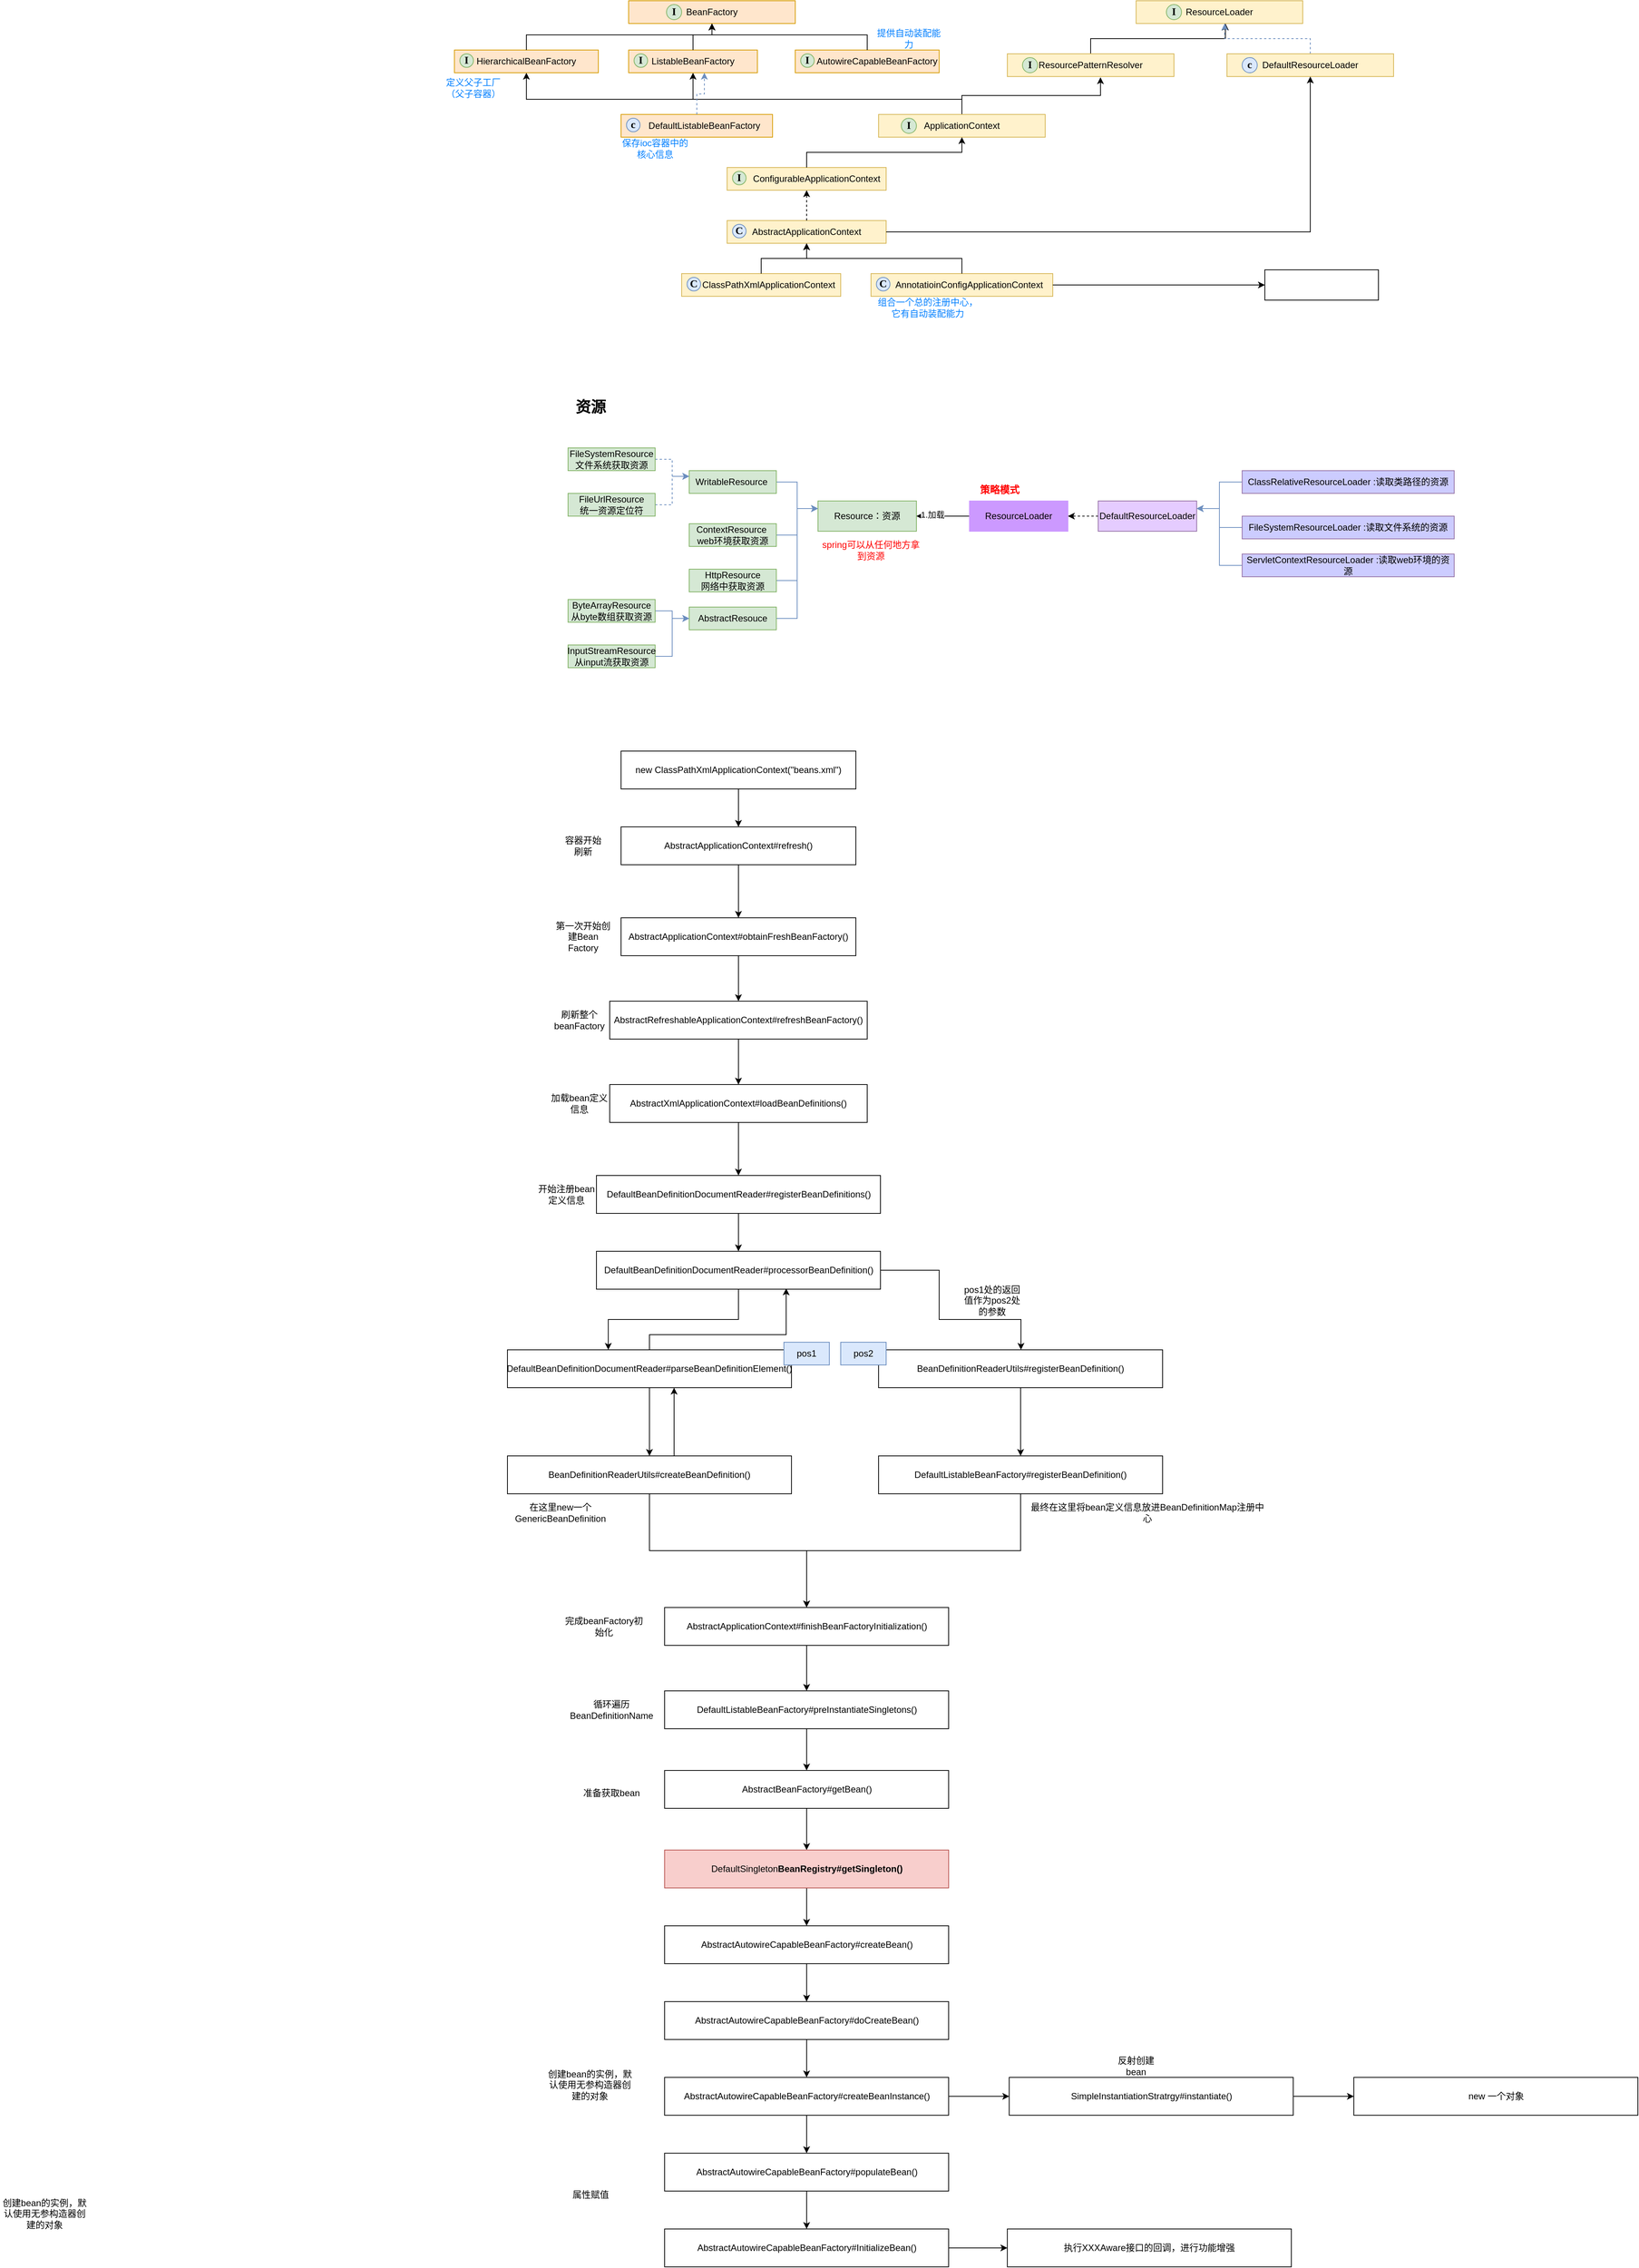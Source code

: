 <mxfile version="21.7.5" type="github">
  <diagram name="第 1 页" id="LORR4SFLs2q2GYRJ1Kx6">
    <mxGraphModel dx="3934" dy="764" grid="1" gridSize="10" guides="1" tooltips="1" connect="1" arrows="1" fold="1" page="1" pageScale="1" pageWidth="2500" pageHeight="1600" math="0" shadow="0">
      <root>
        <mxCell id="0" />
        <mxCell id="1" parent="0" />
        <mxCell id="G3PUZL_0uWG9P7JHEBMm-6" style="edgeStyle=orthogonalEdgeStyle;rounded=0;orthogonalLoop=1;jettySize=auto;html=1;entryX=0.559;entryY=1.033;entryDx=0;entryDy=0;entryPerimeter=0;" parent="1" source="G3PUZL_0uWG9P7JHEBMm-1" target="G3PUZL_0uWG9P7JHEBMm-2" edge="1">
          <mxGeometry relative="1" as="geometry" />
        </mxCell>
        <mxCell id="bIy-OTbyKHSaHCoWtooy-21" style="edgeStyle=orthogonalEdgeStyle;rounded=0;orthogonalLoop=1;jettySize=auto;html=1;entryX=0.5;entryY=1;entryDx=0;entryDy=0;" edge="1" parent="1" source="G3PUZL_0uWG9P7JHEBMm-1" target="bIy-OTbyKHSaHCoWtooy-7">
          <mxGeometry relative="1" as="geometry">
            <Array as="points">
              <mxPoint x="550" y="170" />
              <mxPoint x="-25" y="170" />
            </Array>
          </mxGeometry>
        </mxCell>
        <mxCell id="bIy-OTbyKHSaHCoWtooy-22" style="edgeStyle=orthogonalEdgeStyle;rounded=0;orthogonalLoop=1;jettySize=auto;html=1;" edge="1" parent="1" source="G3PUZL_0uWG9P7JHEBMm-1" target="bIy-OTbyKHSaHCoWtooy-14">
          <mxGeometry relative="1" as="geometry">
            <Array as="points">
              <mxPoint x="550" y="170" />
              <mxPoint x="195" y="170" />
            </Array>
          </mxGeometry>
        </mxCell>
        <mxCell id="G3PUZL_0uWG9P7JHEBMm-1" value="ApplicationContext" style="rounded=0;whiteSpace=wrap;html=1;fillColor=#fff2cc;strokeColor=#d6b656;" parent="1" vertex="1">
          <mxGeometry x="440" y="190" width="220" height="30" as="geometry" />
        </mxCell>
        <mxCell id="G3PUZL_0uWG9P7JHEBMm-7" style="edgeStyle=orthogonalEdgeStyle;rounded=0;orthogonalLoop=1;jettySize=auto;html=1;entryX=0.536;entryY=1;entryDx=0;entryDy=0;entryPerimeter=0;" parent="1" source="G3PUZL_0uWG9P7JHEBMm-2" target="G3PUZL_0uWG9P7JHEBMm-4" edge="1">
          <mxGeometry relative="1" as="geometry" />
        </mxCell>
        <mxCell id="G3PUZL_0uWG9P7JHEBMm-2" value="ResourcePatternResolver" style="rounded=0;whiteSpace=wrap;html=1;fillColor=#fff2cc;strokeColor=#d6b656;" parent="1" vertex="1">
          <mxGeometry x="610" y="110" width="220" height="30" as="geometry" />
        </mxCell>
        <mxCell id="G3PUZL_0uWG9P7JHEBMm-4" value="ResourceLoader" style="rounded=0;whiteSpace=wrap;html=1;fillColor=#fff2cc;strokeColor=#d6b656;" parent="1" vertex="1">
          <mxGeometry x="780" y="40" width="220" height="30" as="geometry" />
        </mxCell>
        <mxCell id="G3PUZL_0uWG9P7JHEBMm-12" style="edgeStyle=orthogonalEdgeStyle;rounded=0;orthogonalLoop=1;jettySize=auto;html=1;entryX=0.532;entryY=1;entryDx=0;entryDy=0;entryPerimeter=0;dashed=1;fillColor=#dae8fc;strokeColor=#6c8ebf;" parent="1" source="G3PUZL_0uWG9P7JHEBMm-5" target="G3PUZL_0uWG9P7JHEBMm-4" edge="1">
          <mxGeometry relative="1" as="geometry" />
        </mxCell>
        <mxCell id="G3PUZL_0uWG9P7JHEBMm-5" value="DefaultResourceLoader" style="rounded=0;whiteSpace=wrap;html=1;fillColor=#fff2cc;strokeColor=#d6b656;" parent="1" vertex="1">
          <mxGeometry x="900" y="110" width="220" height="30" as="geometry" />
        </mxCell>
        <mxCell id="G3PUZL_0uWG9P7JHEBMm-8" value="&lt;font style=&quot;font-size: 14px;&quot; face=&quot;Verdana&quot;&gt;&lt;b&gt;I&lt;/b&gt;&lt;/font&gt;" style="ellipse;whiteSpace=wrap;html=1;aspect=fixed;fillColor=#d5e8d4;strokeColor=#82b366;" parent="1" vertex="1">
          <mxGeometry x="820" y="45" width="20" height="20" as="geometry" />
        </mxCell>
        <mxCell id="G3PUZL_0uWG9P7JHEBMm-9" value="&lt;font style=&quot;font-size: 14px;&quot; face=&quot;Verdana&quot;&gt;&lt;b&gt;I&lt;/b&gt;&lt;/font&gt;" style="ellipse;whiteSpace=wrap;html=1;aspect=fixed;fillColor=#d5e8d4;strokeColor=#82b366;" parent="1" vertex="1">
          <mxGeometry x="630" y="115" width="20" height="20" as="geometry" />
        </mxCell>
        <mxCell id="G3PUZL_0uWG9P7JHEBMm-10" value="&lt;font style=&quot;font-size: 14px;&quot; face=&quot;Verdana&quot;&gt;&lt;b&gt;I&lt;/b&gt;&lt;/font&gt;" style="ellipse;whiteSpace=wrap;html=1;aspect=fixed;fillColor=#d5e8d4;strokeColor=#82b366;" parent="1" vertex="1">
          <mxGeometry x="470" y="195" width="20" height="20" as="geometry" />
        </mxCell>
        <mxCell id="G3PUZL_0uWG9P7JHEBMm-13" value="&lt;font style=&quot;font-size: 14px;&quot; face=&quot;Verdana&quot;&gt;&lt;b&gt;c&lt;/b&gt;&lt;/font&gt;" style="ellipse;whiteSpace=wrap;html=1;aspect=fixed;fillColor=#dae8fc;strokeColor=#6c8ebf;" parent="1" vertex="1">
          <mxGeometry x="920" y="115" width="20" height="20" as="geometry" />
        </mxCell>
        <mxCell id="G3PUZL_0uWG9P7JHEBMm-14" value="Resource：资源" style="rounded=0;whiteSpace=wrap;html=1;fillColor=#d5e8d4;strokeColor=#82b366;" parent="1" vertex="1">
          <mxGeometry x="360" y="700" width="130" height="40" as="geometry" />
        </mxCell>
        <mxCell id="G3PUZL_0uWG9P7JHEBMm-17" style="edgeStyle=orthogonalEdgeStyle;rounded=0;orthogonalLoop=1;jettySize=auto;html=1;" parent="1" source="G3PUZL_0uWG9P7JHEBMm-15" target="G3PUZL_0uWG9P7JHEBMm-14" edge="1">
          <mxGeometry relative="1" as="geometry" />
        </mxCell>
        <mxCell id="G3PUZL_0uWG9P7JHEBMm-18" value="1.加载" style="edgeLabel;html=1;align=center;verticalAlign=middle;resizable=0;points=[];" parent="G3PUZL_0uWG9P7JHEBMm-17" vertex="1" connectable="0">
          <mxGeometry x="0.4" y="-2" relative="1" as="geometry">
            <mxPoint as="offset" />
          </mxGeometry>
        </mxCell>
        <mxCell id="G3PUZL_0uWG9P7JHEBMm-15" value="ResourceLoader" style="rounded=0;whiteSpace=wrap;html=1;fillColor=#CC99FF;strokeColor=#CC99FF;" parent="1" vertex="1">
          <mxGeometry x="560" y="700" width="130" height="40" as="geometry" />
        </mxCell>
        <mxCell id="G3PUZL_0uWG9P7JHEBMm-39" style="edgeStyle=orthogonalEdgeStyle;rounded=0;orthogonalLoop=1;jettySize=auto;html=1;entryX=1;entryY=0.5;entryDx=0;entryDy=0;dashed=1;" parent="1" source="G3PUZL_0uWG9P7JHEBMm-19" target="G3PUZL_0uWG9P7JHEBMm-15" edge="1">
          <mxGeometry relative="1" as="geometry" />
        </mxCell>
        <mxCell id="G3PUZL_0uWG9P7JHEBMm-19" value="DefaultResourceLoader" style="rounded=0;whiteSpace=wrap;html=1;fillColor=#E5CCFF;strokeColor=#9673a6;" parent="1" vertex="1">
          <mxGeometry x="730" y="700" width="130" height="40" as="geometry" />
        </mxCell>
        <mxCell id="G3PUZL_0uWG9P7JHEBMm-26" style="edgeStyle=orthogonalEdgeStyle;rounded=0;orthogonalLoop=1;jettySize=auto;html=1;entryX=0;entryY=0.25;entryDx=0;entryDy=0;fillColor=#dae8fc;strokeColor=#6c8ebf;" parent="1" source="G3PUZL_0uWG9P7JHEBMm-21" target="G3PUZL_0uWG9P7JHEBMm-14" edge="1">
          <mxGeometry relative="1" as="geometry" />
        </mxCell>
        <mxCell id="G3PUZL_0uWG9P7JHEBMm-21" value="WritableResource&amp;nbsp;" style="rounded=0;whiteSpace=wrap;html=1;fillColor=#d5e8d4;strokeColor=#82b366;" parent="1" vertex="1">
          <mxGeometry x="190" y="660" width="115" height="30" as="geometry" />
        </mxCell>
        <mxCell id="G3PUZL_0uWG9P7JHEBMm-24" style="edgeStyle=orthogonalEdgeStyle;rounded=0;orthogonalLoop=1;jettySize=auto;html=1;entryX=0;entryY=0.25;entryDx=0;entryDy=0;fillColor=#dae8fc;strokeColor=#6c8ebf;dashed=1;" parent="1" source="G3PUZL_0uWG9P7JHEBMm-22" target="G3PUZL_0uWG9P7JHEBMm-21" edge="1">
          <mxGeometry relative="1" as="geometry" />
        </mxCell>
        <mxCell id="G3PUZL_0uWG9P7JHEBMm-22" value="FileSystemResource&lt;br&gt;文件系统获取资源" style="rounded=0;whiteSpace=wrap;html=1;fillColor=#d5e8d4;strokeColor=#82b366;" parent="1" vertex="1">
          <mxGeometry x="30" y="630" width="115" height="30" as="geometry" />
        </mxCell>
        <mxCell id="G3PUZL_0uWG9P7JHEBMm-25" style="edgeStyle=orthogonalEdgeStyle;rounded=0;orthogonalLoop=1;jettySize=auto;html=1;entryX=0;entryY=0.25;entryDx=0;entryDy=0;fillColor=#dae8fc;strokeColor=#6c8ebf;dashed=1;" parent="1" source="G3PUZL_0uWG9P7JHEBMm-23" target="G3PUZL_0uWG9P7JHEBMm-21" edge="1">
          <mxGeometry relative="1" as="geometry" />
        </mxCell>
        <mxCell id="G3PUZL_0uWG9P7JHEBMm-23" value="FileUrlResource&lt;br&gt;统一资源定位符" style="rounded=0;whiteSpace=wrap;html=1;fillColor=#d5e8d4;strokeColor=#82b366;" parent="1" vertex="1">
          <mxGeometry x="30" y="690" width="115" height="30" as="geometry" />
        </mxCell>
        <mxCell id="G3PUZL_0uWG9P7JHEBMm-28" style="edgeStyle=orthogonalEdgeStyle;rounded=0;orthogonalLoop=1;jettySize=auto;html=1;entryX=0;entryY=0.25;entryDx=0;entryDy=0;fillColor=#dae8fc;strokeColor=#6c8ebf;" parent="1" source="G3PUZL_0uWG9P7JHEBMm-27" target="G3PUZL_0uWG9P7JHEBMm-14" edge="1">
          <mxGeometry relative="1" as="geometry" />
        </mxCell>
        <mxCell id="G3PUZL_0uWG9P7JHEBMm-27" value="ContextResource&amp;nbsp;&lt;br&gt;web环境获取资源" style="rounded=0;whiteSpace=wrap;html=1;fillColor=#d5e8d4;strokeColor=#82b366;" parent="1" vertex="1">
          <mxGeometry x="190" y="730" width="115" height="30" as="geometry" />
        </mxCell>
        <mxCell id="G3PUZL_0uWG9P7JHEBMm-30" style="edgeStyle=orthogonalEdgeStyle;rounded=0;orthogonalLoop=1;jettySize=auto;html=1;entryX=0;entryY=0.25;entryDx=0;entryDy=0;fillColor=#dae8fc;strokeColor=#6c8ebf;" parent="1" source="G3PUZL_0uWG9P7JHEBMm-29" target="G3PUZL_0uWG9P7JHEBMm-14" edge="1">
          <mxGeometry relative="1" as="geometry" />
        </mxCell>
        <mxCell id="G3PUZL_0uWG9P7JHEBMm-29" value="HttpResource&lt;br&gt;网络中获取资源" style="rounded=0;whiteSpace=wrap;html=1;fillColor=#d5e8d4;strokeColor=#82b366;" parent="1" vertex="1">
          <mxGeometry x="190" y="790" width="115" height="30" as="geometry" />
        </mxCell>
        <mxCell id="G3PUZL_0uWG9P7JHEBMm-32" style="edgeStyle=orthogonalEdgeStyle;rounded=0;orthogonalLoop=1;jettySize=auto;html=1;entryX=0;entryY=0.25;entryDx=0;entryDy=0;fillColor=#dae8fc;strokeColor=#6c8ebf;" parent="1" source="G3PUZL_0uWG9P7JHEBMm-31" target="G3PUZL_0uWG9P7JHEBMm-14" edge="1">
          <mxGeometry relative="1" as="geometry" />
        </mxCell>
        <mxCell id="G3PUZL_0uWG9P7JHEBMm-31" value="AbstractResouce" style="rounded=0;whiteSpace=wrap;html=1;fillColor=#d5e8d4;strokeColor=#82b366;" parent="1" vertex="1">
          <mxGeometry x="190" y="840" width="115" height="30" as="geometry" />
        </mxCell>
        <mxCell id="G3PUZL_0uWG9P7JHEBMm-35" style="edgeStyle=orthogonalEdgeStyle;rounded=0;orthogonalLoop=1;jettySize=auto;html=1;entryX=0;entryY=0.5;entryDx=0;entryDy=0;fillColor=#dae8fc;strokeColor=#6c8ebf;" parent="1" source="G3PUZL_0uWG9P7JHEBMm-33" target="G3PUZL_0uWG9P7JHEBMm-31" edge="1">
          <mxGeometry relative="1" as="geometry" />
        </mxCell>
        <mxCell id="G3PUZL_0uWG9P7JHEBMm-33" value="ByteArrayResource&lt;br&gt;从byte数组获取资源" style="rounded=0;whiteSpace=wrap;html=1;fillColor=#d5e8d4;strokeColor=#82b366;" parent="1" vertex="1">
          <mxGeometry x="30" y="830" width="115" height="30" as="geometry" />
        </mxCell>
        <mxCell id="G3PUZL_0uWG9P7JHEBMm-36" style="edgeStyle=orthogonalEdgeStyle;rounded=0;orthogonalLoop=1;jettySize=auto;html=1;entryX=0;entryY=0.5;entryDx=0;entryDy=0;fillColor=#dae8fc;strokeColor=#6c8ebf;" parent="1" source="G3PUZL_0uWG9P7JHEBMm-34" target="G3PUZL_0uWG9P7JHEBMm-31" edge="1">
          <mxGeometry relative="1" as="geometry" />
        </mxCell>
        <mxCell id="G3PUZL_0uWG9P7JHEBMm-34" value="InputStreamResource&lt;br&gt;从input流获取资源&lt;br&gt;" style="rounded=0;whiteSpace=wrap;html=1;fillColor=#d5e8d4;strokeColor=#82b366;" parent="1" vertex="1">
          <mxGeometry x="30" y="890" width="115" height="30" as="geometry" />
        </mxCell>
        <mxCell id="G3PUZL_0uWG9P7JHEBMm-37" value="spring可以从任何地方拿到资源" style="text;html=1;strokeColor=none;fillColor=none;align=center;verticalAlign=middle;whiteSpace=wrap;rounded=0;fontColor=#FF0000;" parent="1" vertex="1">
          <mxGeometry x="360" y="750" width="140" height="30" as="geometry" />
        </mxCell>
        <mxCell id="G3PUZL_0uWG9P7JHEBMm-40" value="策略模式" style="text;html=1;strokeColor=none;fillColor=none;align=center;verticalAlign=middle;whiteSpace=wrap;rounded=0;labelBackgroundColor=default;fontColor=#FF0000;fontStyle=1;fontSize=13;" parent="1" vertex="1">
          <mxGeometry x="570" y="670" width="60" height="30" as="geometry" />
        </mxCell>
        <mxCell id="G3PUZL_0uWG9P7JHEBMm-42" style="edgeStyle=orthogonalEdgeStyle;rounded=0;orthogonalLoop=1;jettySize=auto;html=1;entryX=1;entryY=0.25;entryDx=0;entryDy=0;fillColor=#dae8fc;strokeColor=#6c8ebf;" parent="1" source="G3PUZL_0uWG9P7JHEBMm-41" target="G3PUZL_0uWG9P7JHEBMm-19" edge="1">
          <mxGeometry relative="1" as="geometry" />
        </mxCell>
        <mxCell id="G3PUZL_0uWG9P7JHEBMm-41" value="ClassRelativeResourceLoader :读取类路径的资源" style="rounded=0;whiteSpace=wrap;html=1;fillColor=#CCCCFF;strokeColor=#9673a6;" parent="1" vertex="1">
          <mxGeometry x="920" y="660" width="280" height="30" as="geometry" />
        </mxCell>
        <mxCell id="G3PUZL_0uWG9P7JHEBMm-45" style="edgeStyle=orthogonalEdgeStyle;rounded=0;orthogonalLoop=1;jettySize=auto;html=1;entryX=1;entryY=0.25;entryDx=0;entryDy=0;fillColor=#dae8fc;strokeColor=#6c8ebf;" parent="1" source="G3PUZL_0uWG9P7JHEBMm-43" target="G3PUZL_0uWG9P7JHEBMm-19" edge="1">
          <mxGeometry relative="1" as="geometry" />
        </mxCell>
        <mxCell id="G3PUZL_0uWG9P7JHEBMm-43" value="FileSystemResourceLoader :读取文件系统的资源" style="rounded=0;whiteSpace=wrap;html=1;fillColor=#CCCCFF;strokeColor=#9673a6;" parent="1" vertex="1">
          <mxGeometry x="920" y="720" width="280" height="30" as="geometry" />
        </mxCell>
        <mxCell id="G3PUZL_0uWG9P7JHEBMm-46" style="edgeStyle=orthogonalEdgeStyle;rounded=0;orthogonalLoop=1;jettySize=auto;html=1;entryX=1;entryY=0.25;entryDx=0;entryDy=0;fillColor=#dae8fc;strokeColor=#6c8ebf;" parent="1" source="G3PUZL_0uWG9P7JHEBMm-44" target="G3PUZL_0uWG9P7JHEBMm-19" edge="1">
          <mxGeometry relative="1" as="geometry" />
        </mxCell>
        <mxCell id="G3PUZL_0uWG9P7JHEBMm-44" value="ServletContextResourceLoader :读取web环境的资源" style="rounded=0;whiteSpace=wrap;html=1;fillColor=#CCCCFF;strokeColor=#9673a6;" parent="1" vertex="1">
          <mxGeometry x="920" y="770" width="280" height="30" as="geometry" />
        </mxCell>
        <mxCell id="bIy-OTbyKHSaHCoWtooy-3" value="资源" style="text;html=1;strokeColor=none;fillColor=none;align=center;verticalAlign=middle;whiteSpace=wrap;rounded=0;fontSize=20;fontStyle=1" vertex="1" parent="1">
          <mxGeometry x="30" y="560" width="60" height="30" as="geometry" />
        </mxCell>
        <mxCell id="bIy-OTbyKHSaHCoWtooy-5" value="BeanFactory" style="rounded=0;whiteSpace=wrap;html=1;fillColor=#ffe6cc;strokeColor=#d79b00;" vertex="1" parent="1">
          <mxGeometry x="110" y="40" width="220" height="30" as="geometry" />
        </mxCell>
        <mxCell id="bIy-OTbyKHSaHCoWtooy-6" value="&lt;font style=&quot;font-size: 14px;&quot; face=&quot;Verdana&quot;&gt;&lt;b&gt;I&lt;/b&gt;&lt;/font&gt;" style="ellipse;whiteSpace=wrap;html=1;aspect=fixed;fillColor=#d5e8d4;strokeColor=#82b366;" vertex="1" parent="1">
          <mxGeometry x="160" y="45" width="20" height="20" as="geometry" />
        </mxCell>
        <mxCell id="bIy-OTbyKHSaHCoWtooy-11" value="" style="group" vertex="1" connectable="0" parent="1">
          <mxGeometry x="-120" y="105" width="190" height="30" as="geometry" />
        </mxCell>
        <mxCell id="bIy-OTbyKHSaHCoWtooy-7" value="HierarchicalBeanFactory" style="rounded=0;whiteSpace=wrap;html=1;fillColor=#ffe6cc;strokeColor=#d79b00;" vertex="1" parent="bIy-OTbyKHSaHCoWtooy-11">
          <mxGeometry width="190" height="30" as="geometry" />
        </mxCell>
        <mxCell id="bIy-OTbyKHSaHCoWtooy-8" value="&lt;font style=&quot;font-size: 14px;&quot; face=&quot;Verdana&quot;&gt;&lt;b&gt;I&lt;/b&gt;&lt;/font&gt;" style="ellipse;whiteSpace=wrap;html=1;aspect=fixed;fillColor=#d5e8d4;strokeColor=#82b366;" vertex="1" parent="bIy-OTbyKHSaHCoWtooy-11">
          <mxGeometry x="7.158" y="5" width="17.895" height="17.895" as="geometry" />
        </mxCell>
        <mxCell id="bIy-OTbyKHSaHCoWtooy-12" style="edgeStyle=orthogonalEdgeStyle;rounded=0;orthogonalLoop=1;jettySize=auto;html=1;entryX=0.5;entryY=1;entryDx=0;entryDy=0;exitX=0.5;exitY=0;exitDx=0;exitDy=0;" edge="1" parent="1" source="bIy-OTbyKHSaHCoWtooy-7" target="bIy-OTbyKHSaHCoWtooy-5">
          <mxGeometry relative="1" as="geometry">
            <Array as="points">
              <mxPoint x="-25" y="85" />
              <mxPoint x="220" y="85" />
            </Array>
          </mxGeometry>
        </mxCell>
        <mxCell id="bIy-OTbyKHSaHCoWtooy-13" value="" style="group" vertex="1" connectable="0" parent="1">
          <mxGeometry x="110" y="105" width="190" height="30" as="geometry" />
        </mxCell>
        <mxCell id="bIy-OTbyKHSaHCoWtooy-14" value="ListableBeanFactory" style="rounded=0;whiteSpace=wrap;html=1;fillColor=#ffe6cc;strokeColor=#d79b00;" vertex="1" parent="bIy-OTbyKHSaHCoWtooy-13">
          <mxGeometry width="170" height="30" as="geometry" />
        </mxCell>
        <mxCell id="bIy-OTbyKHSaHCoWtooy-15" value="&lt;font style=&quot;font-size: 14px;&quot; face=&quot;Verdana&quot;&gt;&lt;b&gt;I&lt;/b&gt;&lt;/font&gt;" style="ellipse;whiteSpace=wrap;html=1;aspect=fixed;fillColor=#d5e8d4;strokeColor=#82b366;" vertex="1" parent="bIy-OTbyKHSaHCoWtooy-13">
          <mxGeometry x="7.158" y="5" width="17.895" height="17.895" as="geometry" />
        </mxCell>
        <mxCell id="bIy-OTbyKHSaHCoWtooy-16" style="edgeStyle=orthogonalEdgeStyle;rounded=0;orthogonalLoop=1;jettySize=auto;html=1;entryX=0.5;entryY=1;entryDx=0;entryDy=0;" edge="1" parent="1" source="bIy-OTbyKHSaHCoWtooy-14" target="bIy-OTbyKHSaHCoWtooy-5">
          <mxGeometry relative="1" as="geometry" />
        </mxCell>
        <mxCell id="bIy-OTbyKHSaHCoWtooy-17" value="" style="group" vertex="1" connectable="0" parent="1">
          <mxGeometry x="330" y="105" width="190" height="30" as="geometry" />
        </mxCell>
        <mxCell id="bIy-OTbyKHSaHCoWtooy-18" value="&amp;nbsp; &amp;nbsp; &amp;nbsp; &amp;nbsp; AutowireCapableBeanFactory" style="rounded=0;whiteSpace=wrap;html=1;fillColor=#ffe6cc;strokeColor=#d79b00;" vertex="1" parent="bIy-OTbyKHSaHCoWtooy-17">
          <mxGeometry width="190" height="30" as="geometry" />
        </mxCell>
        <mxCell id="bIy-OTbyKHSaHCoWtooy-19" value="&lt;font style=&quot;font-size: 14px;&quot; face=&quot;Verdana&quot;&gt;&lt;b&gt;I&lt;/b&gt;&lt;/font&gt;" style="ellipse;whiteSpace=wrap;html=1;aspect=fixed;fillColor=#d5e8d4;strokeColor=#82b366;" vertex="1" parent="bIy-OTbyKHSaHCoWtooy-17">
          <mxGeometry x="7.158" y="5" width="17.895" height="17.895" as="geometry" />
        </mxCell>
        <mxCell id="bIy-OTbyKHSaHCoWtooy-20" style="edgeStyle=orthogonalEdgeStyle;rounded=0;orthogonalLoop=1;jettySize=auto;html=1;entryX=0.5;entryY=1;entryDx=0;entryDy=0;" edge="1" parent="1" source="bIy-OTbyKHSaHCoWtooy-18" target="bIy-OTbyKHSaHCoWtooy-5">
          <mxGeometry relative="1" as="geometry">
            <Array as="points">
              <mxPoint x="425" y="85" />
              <mxPoint x="220" y="85" />
            </Array>
          </mxGeometry>
        </mxCell>
        <mxCell id="bIy-OTbyKHSaHCoWtooy-23" value="" style="group;fillColor=#fff2cc;strokeColor=#d6b656;" vertex="1" connectable="0" parent="1">
          <mxGeometry x="240" y="260" width="210" height="30" as="geometry" />
        </mxCell>
        <mxCell id="bIy-OTbyKHSaHCoWtooy-24" value="&amp;nbsp; &amp;nbsp; &amp;nbsp; &amp;nbsp; ConfigurableApplicationContext" style="rounded=0;whiteSpace=wrap;html=1;fillColor=#fff2cc;strokeColor=#d6b656;" vertex="1" parent="bIy-OTbyKHSaHCoWtooy-23">
          <mxGeometry width="210" height="30" as="geometry" />
        </mxCell>
        <mxCell id="bIy-OTbyKHSaHCoWtooy-25" value="&lt;font style=&quot;font-size: 14px;&quot; face=&quot;Verdana&quot;&gt;&lt;b&gt;I&lt;/b&gt;&lt;/font&gt;" style="ellipse;whiteSpace=wrap;html=1;aspect=fixed;fillColor=#d5e8d4;strokeColor=#82b366;" vertex="1" parent="bIy-OTbyKHSaHCoWtooy-23">
          <mxGeometry x="7.158" y="5" width="17.895" height="17.895" as="geometry" />
        </mxCell>
        <mxCell id="bIy-OTbyKHSaHCoWtooy-26" style="edgeStyle=orthogonalEdgeStyle;rounded=0;orthogonalLoop=1;jettySize=auto;html=1;entryX=0.5;entryY=1;entryDx=0;entryDy=0;" edge="1" parent="1" source="bIy-OTbyKHSaHCoWtooy-24" target="G3PUZL_0uWG9P7JHEBMm-1">
          <mxGeometry relative="1" as="geometry" />
        </mxCell>
        <mxCell id="bIy-OTbyKHSaHCoWtooy-27" value="" style="group;fillColor=#fff2cc;strokeColor=#d6b656;" vertex="1" connectable="0" parent="1">
          <mxGeometry x="180" y="400" width="210" height="30" as="geometry" />
        </mxCell>
        <mxCell id="bIy-OTbyKHSaHCoWtooy-28" value="&amp;nbsp; &amp;nbsp; &amp;nbsp; ClassPathXmlApplicationContext" style="rounded=0;whiteSpace=wrap;html=1;fillColor=#fff2cc;strokeColor=#d6b656;" vertex="1" parent="bIy-OTbyKHSaHCoWtooy-27">
          <mxGeometry width="210" height="30" as="geometry" />
        </mxCell>
        <mxCell id="bIy-OTbyKHSaHCoWtooy-29" value="&lt;font style=&quot;font-size: 14px;&quot; face=&quot;Verdana&quot;&gt;&lt;b&gt;C&lt;/b&gt;&lt;/font&gt;" style="ellipse;whiteSpace=wrap;html=1;aspect=fixed;fillColor=#dae8fc;strokeColor=#6c8ebf;" vertex="1" parent="bIy-OTbyKHSaHCoWtooy-27">
          <mxGeometry x="7.158" y="5" width="17.895" height="17.895" as="geometry" />
        </mxCell>
        <mxCell id="bIy-OTbyKHSaHCoWtooy-32" value="" style="group;fillColor=#fff2cc;strokeColor=#d6b656;" vertex="1" connectable="0" parent="1">
          <mxGeometry x="430" y="400" width="240" height="30" as="geometry" />
        </mxCell>
        <mxCell id="bIy-OTbyKHSaHCoWtooy-33" value="&amp;nbsp; &amp;nbsp; &amp;nbsp; AnnotatioinConfigApplicationContext" style="rounded=0;whiteSpace=wrap;html=1;fillColor=#fff2cc;strokeColor=#d6b656;" vertex="1" parent="bIy-OTbyKHSaHCoWtooy-32">
          <mxGeometry width="240" height="30" as="geometry" />
        </mxCell>
        <mxCell id="bIy-OTbyKHSaHCoWtooy-34" value="&lt;font style=&quot;font-size: 14px;&quot; face=&quot;Verdana&quot;&gt;&lt;b&gt;C&lt;/b&gt;&lt;/font&gt;" style="ellipse;whiteSpace=wrap;html=1;aspect=fixed;fillColor=#dae8fc;strokeColor=#6c8ebf;" vertex="1" parent="bIy-OTbyKHSaHCoWtooy-32">
          <mxGeometry x="7.158" y="5" width="17.895" height="17.895" as="geometry" />
        </mxCell>
        <mxCell id="bIy-OTbyKHSaHCoWtooy-37" value="" style="group;fillColor=#fff2cc;strokeColor=#d6b656;" vertex="1" connectable="0" parent="1">
          <mxGeometry x="240" y="330" width="210" height="30" as="geometry" />
        </mxCell>
        <mxCell id="bIy-OTbyKHSaHCoWtooy-38" value="AbstractApplicationContext" style="rounded=0;whiteSpace=wrap;html=1;fillColor=#fff2cc;strokeColor=#d6b656;" vertex="1" parent="bIy-OTbyKHSaHCoWtooy-37">
          <mxGeometry width="210" height="30" as="geometry" />
        </mxCell>
        <mxCell id="bIy-OTbyKHSaHCoWtooy-39" value="&lt;font style=&quot;font-size: 14px;&quot; face=&quot;Verdana&quot;&gt;&lt;b&gt;C&lt;/b&gt;&lt;/font&gt;" style="ellipse;whiteSpace=wrap;html=1;aspect=fixed;fillColor=#dae8fc;strokeColor=#6c8ebf;" vertex="1" parent="bIy-OTbyKHSaHCoWtooy-37">
          <mxGeometry x="7.158" y="5" width="17.895" height="17.895" as="geometry" />
        </mxCell>
        <mxCell id="bIy-OTbyKHSaHCoWtooy-40" style="edgeStyle=orthogonalEdgeStyle;rounded=0;orthogonalLoop=1;jettySize=auto;html=1;entryX=0.5;entryY=1;entryDx=0;entryDy=0;dashed=1;" edge="1" parent="1" source="bIy-OTbyKHSaHCoWtooy-38" target="bIy-OTbyKHSaHCoWtooy-24">
          <mxGeometry relative="1" as="geometry" />
        </mxCell>
        <mxCell id="bIy-OTbyKHSaHCoWtooy-42" style="edgeStyle=orthogonalEdgeStyle;rounded=0;orthogonalLoop=1;jettySize=auto;html=1;entryX=0.5;entryY=1;entryDx=0;entryDy=0;" edge="1" parent="1" source="bIy-OTbyKHSaHCoWtooy-28" target="bIy-OTbyKHSaHCoWtooy-38">
          <mxGeometry relative="1" as="geometry" />
        </mxCell>
        <mxCell id="bIy-OTbyKHSaHCoWtooy-43" style="edgeStyle=orthogonalEdgeStyle;rounded=0;orthogonalLoop=1;jettySize=auto;html=1;entryX=0.5;entryY=1;entryDx=0;entryDy=0;" edge="1" parent="1" source="bIy-OTbyKHSaHCoWtooy-33" target="bIy-OTbyKHSaHCoWtooy-38">
          <mxGeometry relative="1" as="geometry" />
        </mxCell>
        <mxCell id="bIy-OTbyKHSaHCoWtooy-44" style="edgeStyle=orthogonalEdgeStyle;rounded=0;orthogonalLoop=1;jettySize=auto;html=1;entryX=0.5;entryY=1;entryDx=0;entryDy=0;" edge="1" parent="1" source="bIy-OTbyKHSaHCoWtooy-38" target="G3PUZL_0uWG9P7JHEBMm-5">
          <mxGeometry relative="1" as="geometry" />
        </mxCell>
        <mxCell id="bIy-OTbyKHSaHCoWtooy-45" value="定义父子工厂（父子容器）" style="text;html=1;strokeColor=none;fillColor=none;align=center;verticalAlign=middle;whiteSpace=wrap;rounded=0;fontColor=#007FFF;" vertex="1" parent="1">
          <mxGeometry x="-140" y="140" width="90" height="30" as="geometry" />
        </mxCell>
        <mxCell id="bIy-OTbyKHSaHCoWtooy-46" value="" style="group" vertex="1" connectable="0" parent="1">
          <mxGeometry x="100" y="190" width="200" height="30" as="geometry" />
        </mxCell>
        <mxCell id="bIy-OTbyKHSaHCoWtooy-47" value="&amp;nbsp; &amp;nbsp; &amp;nbsp; DefaultListableBeanFactory" style="rounded=0;whiteSpace=wrap;html=1;fillColor=#ffe6cc;strokeColor=#d79b00;" vertex="1" parent="bIy-OTbyKHSaHCoWtooy-46">
          <mxGeometry width="200" height="30" as="geometry" />
        </mxCell>
        <mxCell id="bIy-OTbyKHSaHCoWtooy-48" value="&lt;font style=&quot;font-size: 14px;&quot; face=&quot;Verdana&quot;&gt;&lt;b&gt;c&lt;/b&gt;&lt;/font&gt;" style="ellipse;whiteSpace=wrap;html=1;aspect=fixed;fillColor=#dae8fc;strokeColor=#6c8ebf;" vertex="1" parent="bIy-OTbyKHSaHCoWtooy-46">
          <mxGeometry x="7.158" y="5" width="17.895" height="17.895" as="geometry" />
        </mxCell>
        <mxCell id="bIy-OTbyKHSaHCoWtooy-50" style="edgeStyle=orthogonalEdgeStyle;rounded=0;orthogonalLoop=1;jettySize=auto;html=1;dashed=1;fillColor=#dae8fc;strokeColor=#6c8ebf;" edge="1" parent="1" source="bIy-OTbyKHSaHCoWtooy-47" target="bIy-OTbyKHSaHCoWtooy-14">
          <mxGeometry relative="1" as="geometry">
            <mxPoint x="220" y="140" as="targetPoint" />
            <Array as="points">
              <mxPoint x="200" y="163" />
              <mxPoint x="210" y="163" />
            </Array>
          </mxGeometry>
        </mxCell>
        <mxCell id="bIy-OTbyKHSaHCoWtooy-51" value="保存ioc容器中的核心信息" style="text;html=1;strokeColor=none;fillColor=none;align=center;verticalAlign=middle;whiteSpace=wrap;rounded=0;fontColor=#007FFF;" vertex="1" parent="1">
          <mxGeometry x="100" y="220" width="90" height="30" as="geometry" />
        </mxCell>
        <mxCell id="bIy-OTbyKHSaHCoWtooy-53" value="提供自动装配能力" style="text;html=1;strokeColor=none;fillColor=none;align=center;verticalAlign=middle;whiteSpace=wrap;rounded=0;fontColor=#007FFF;" vertex="1" parent="1">
          <mxGeometry x="435" y="75" width="90" height="30" as="geometry" />
        </mxCell>
        <mxCell id="bIy-OTbyKHSaHCoWtooy-54" value="组合一个总的注册中心，它有自动装配能力" style="text;html=1;strokeColor=none;fillColor=none;align=center;verticalAlign=middle;whiteSpace=wrap;rounded=0;fontColor=#007FFF;" vertex="1" parent="1">
          <mxGeometry x="435" y="430" width="140" height="30" as="geometry" />
        </mxCell>
        <mxCell id="bIy-OTbyKHSaHCoWtooy-59" value="" style="rounded=0;whiteSpace=wrap;html=1;container=1;" vertex="1" collapsed="1" parent="1">
          <mxGeometry x="950" y="395" width="150" height="40" as="geometry">
            <mxRectangle x="1160" y="370" width="520" height="335" as="alternateBounds" />
          </mxGeometry>
        </mxCell>
        <mxCell id="bIy-OTbyKHSaHCoWtooy-68" value="&amp;nbsp; &amp;nbsp; &amp;nbsp;AbstractApplicationContext" style="rounded=0;whiteSpace=wrap;html=1;fillColor=#fff2cc;strokeColor=#d6b656;fontColor=#FF0000;" vertex="1" parent="bIy-OTbyKHSaHCoWtooy-59">
          <mxGeometry x="40.005" y="150" width="208.0" height="30" as="geometry" />
        </mxCell>
        <mxCell id="bIy-OTbyKHSaHCoWtooy-90" value="" style="group" vertex="1" connectable="0" parent="bIy-OTbyKHSaHCoWtooy-59">
          <mxGeometry x="31.385" y="25" width="485.333" height="280" as="geometry" />
        </mxCell>
        <mxCell id="bIy-OTbyKHSaHCoWtooy-61" value="&amp;nbsp; &amp;nbsp; &amp;nbsp; &amp;nbsp; &amp;nbsp; &amp;nbsp;BeanFactory" style="rounded=0;whiteSpace=wrap;html=1;fillColor=#ffe6cc;strokeColor=#d79b00;" vertex="1" parent="bIy-OTbyKHSaHCoWtooy-90">
          <mxGeometry x="46.222" width="358.222" height="30" as="geometry" />
        </mxCell>
        <mxCell id="bIy-OTbyKHSaHCoWtooy-62" value="&lt;font style=&quot;font-size: 14px;&quot; face=&quot;Verdana&quot;&gt;&lt;b&gt;I&lt;/b&gt;&lt;/font&gt;" style="ellipse;whiteSpace=wrap;html=1;aspect=fixed;fillColor=#d5e8d4;strokeColor=#82b366;" vertex="1" parent="bIy-OTbyKHSaHCoWtooy-90">
          <mxGeometry x="150.222" y="5" width="20" height="20" as="geometry" />
        </mxCell>
        <mxCell id="bIy-OTbyKHSaHCoWtooy-63" value="" style="group" vertex="1" connectable="0" parent="bIy-OTbyKHSaHCoWtooy-90">
          <mxGeometry x="104.0" y="60" width="219.556" height="30" as="geometry" />
        </mxCell>
        <mxCell id="bIy-OTbyKHSaHCoWtooy-64" value="ListableBeanFactory" style="rounded=0;whiteSpace=wrap;html=1;fillColor=#ffe6cc;strokeColor=#d79b00;" vertex="1" parent="bIy-OTbyKHSaHCoWtooy-63">
          <mxGeometry width="196.444" height="30" as="geometry" />
        </mxCell>
        <mxCell id="bIy-OTbyKHSaHCoWtooy-65" value="&lt;font style=&quot;font-size: 14px;&quot; face=&quot;Verdana&quot;&gt;&lt;b&gt;I&lt;/b&gt;&lt;/font&gt;" style="ellipse;whiteSpace=wrap;html=1;aspect=fixed;fillColor=#d5e8d4;strokeColor=#82b366;" vertex="1" parent="bIy-OTbyKHSaHCoWtooy-63">
          <mxGeometry x="8.271" y="5" width="17.895" height="17.895" as="geometry" />
        </mxCell>
        <mxCell id="bIy-OTbyKHSaHCoWtooy-66" style="edgeStyle=orthogonalEdgeStyle;rounded=0;orthogonalLoop=1;jettySize=auto;html=1;entryX=0.432;entryY=1;entryDx=0;entryDy=0;entryPerimeter=0;" edge="1" parent="bIy-OTbyKHSaHCoWtooy-90" source="bIy-OTbyKHSaHCoWtooy-64" target="bIy-OTbyKHSaHCoWtooy-61">
          <mxGeometry relative="1" as="geometry" />
        </mxCell>
        <mxCell id="bIy-OTbyKHSaHCoWtooy-70" value="" style="group;fillColor=#fff2cc;strokeColor=#d6b656;" vertex="1" connectable="0" parent="bIy-OTbyKHSaHCoWtooy-90">
          <mxGeometry x="254.222" y="130" width="231.111" height="30" as="geometry" />
        </mxCell>
        <mxCell id="bIy-OTbyKHSaHCoWtooy-71" value="&amp;nbsp; &amp;nbsp; &amp;nbsp; DefaultListableBeanFactory" style="rounded=0;whiteSpace=wrap;html=1;fillColor=#fff2cc;strokeColor=#d6b656;" vertex="1" parent="bIy-OTbyKHSaHCoWtooy-70">
          <mxGeometry width="231.111" height="30" as="geometry" />
        </mxCell>
        <mxCell id="bIy-OTbyKHSaHCoWtooy-72" value="&lt;font style=&quot;font-size: 14px;&quot; face=&quot;Verdana&quot;&gt;&lt;b&gt;c&lt;/b&gt;&lt;/font&gt;" style="ellipse;whiteSpace=wrap;html=1;aspect=fixed;fillColor=#dae8fc;strokeColor=#6c8ebf;" vertex="1" parent="bIy-OTbyKHSaHCoWtooy-70">
          <mxGeometry x="8.271" y="5" width="17.895" height="17.895" as="geometry" />
        </mxCell>
        <mxCell id="bIy-OTbyKHSaHCoWtooy-74" style="edgeStyle=orthogonalEdgeStyle;rounded=0;orthogonalLoop=1;jettySize=auto;html=1;dashed=1;fillColor=#dae8fc;strokeColor=#6c8ebf;" edge="1" parent="bIy-OTbyKHSaHCoWtooy-90" source="bIy-OTbyKHSaHCoWtooy-71" target="bIy-OTbyKHSaHCoWtooy-61">
          <mxGeometry relative="1" as="geometry">
            <Array as="points">
              <mxPoint x="369.778" y="50" />
              <mxPoint x="369.778" y="50" />
            </Array>
          </mxGeometry>
        </mxCell>
        <mxCell id="bIy-OTbyKHSaHCoWtooy-76" style="edgeStyle=orthogonalEdgeStyle;rounded=0;orthogonalLoop=1;jettySize=auto;html=1;dashed=1;fillColor=#dae8fc;strokeColor=#6c8ebf;" edge="1" parent="bIy-OTbyKHSaHCoWtooy-90" source="bIy-OTbyKHSaHCoWtooy-71" target="bIy-OTbyKHSaHCoWtooy-64">
          <mxGeometry relative="1" as="geometry" />
        </mxCell>
        <mxCell id="bIy-OTbyKHSaHCoWtooy-77" value="" style="group;fillColor=#fff2cc;strokeColor=#d6b656;" vertex="1" connectable="0" parent="bIy-OTbyKHSaHCoWtooy-90">
          <mxGeometry y="210" width="277.333" height="30" as="geometry" />
        </mxCell>
        <mxCell id="bIy-OTbyKHSaHCoWtooy-78" value="&amp;nbsp; &amp;nbsp; &amp;nbsp; AnnotatioinConfigApplicationContext" style="rounded=0;whiteSpace=wrap;html=1;fillColor=#fff2cc;strokeColor=#d6b656;" vertex="1" parent="bIy-OTbyKHSaHCoWtooy-77">
          <mxGeometry width="277.333" height="30" as="geometry" />
        </mxCell>
        <mxCell id="bIy-OTbyKHSaHCoWtooy-79" value="&lt;font style=&quot;font-size: 14px;&quot; face=&quot;Verdana&quot;&gt;&lt;b&gt;C&lt;/b&gt;&lt;/font&gt;" style="ellipse;whiteSpace=wrap;html=1;aspect=fixed;fillColor=#dae8fc;strokeColor=#6c8ebf;" vertex="1" parent="bIy-OTbyKHSaHCoWtooy-77">
          <mxGeometry x="8.271" y="5" width="17.895" height="17.895" as="geometry" />
        </mxCell>
        <mxCell id="bIy-OTbyKHSaHCoWtooy-83" value="" style="group;fillColor=#fff2cc;strokeColor=#d6b656;" vertex="1" connectable="0" parent="bIy-OTbyKHSaHCoWtooy-90">
          <mxGeometry x="231.111" y="250" width="242.667" height="30" as="geometry" />
        </mxCell>
        <mxCell id="bIy-OTbyKHSaHCoWtooy-84" value="&amp;nbsp; &amp;nbsp; &amp;nbsp; ClassPathXmlApplicationContext" style="rounded=0;whiteSpace=wrap;html=1;fillColor=#fff2cc;strokeColor=#d6b656;" vertex="1" parent="bIy-OTbyKHSaHCoWtooy-83">
          <mxGeometry width="242.667" height="30" as="geometry" />
        </mxCell>
        <mxCell id="bIy-OTbyKHSaHCoWtooy-85" value="&lt;font style=&quot;font-size: 14px;&quot; face=&quot;Verdana&quot;&gt;&lt;b&gt;C&lt;/b&gt;&lt;/font&gt;" style="ellipse;whiteSpace=wrap;html=1;aspect=fixed;fillColor=#dae8fc;strokeColor=#6c8ebf;" vertex="1" parent="bIy-OTbyKHSaHCoWtooy-83">
          <mxGeometry x="8.271" y="5" width="17.895" height="17.895" as="geometry" />
        </mxCell>
        <mxCell id="bIy-OTbyKHSaHCoWtooy-91" value="&lt;font style=&quot;font-size: 18px;&quot;&gt;&lt;b&gt;bean工厂&lt;/b&gt;&lt;/font&gt;" style="text;html=1;strokeColor=none;fillColor=none;align=center;verticalAlign=middle;whiteSpace=wrap;rounded=0;" vertex="1" parent="bIy-OTbyKHSaHCoWtooy-59">
          <mxGeometry x="24.93" width="90" height="30" as="geometry" />
        </mxCell>
        <mxCell id="bIy-OTbyKHSaHCoWtooy-73" style="edgeStyle=orthogonalEdgeStyle;rounded=0;orthogonalLoop=1;jettySize=auto;html=1;dashed=1;fillColor=#dae8fc;strokeColor=#6c8ebf;" edge="1" parent="bIy-OTbyKHSaHCoWtooy-59" source="bIy-OTbyKHSaHCoWtooy-68" target="bIy-OTbyKHSaHCoWtooy-61">
          <mxGeometry relative="1" as="geometry">
            <Array as="points">
              <mxPoint x="112.274" y="125" />
              <mxPoint x="112.274" y="125" />
            </Array>
          </mxGeometry>
        </mxCell>
        <mxCell id="bIy-OTbyKHSaHCoWtooy-75" style="edgeStyle=orthogonalEdgeStyle;rounded=0;orthogonalLoop=1;jettySize=auto;html=1;entryX=0.424;entryY=0.933;entryDx=0;entryDy=0;entryPerimeter=0;dashed=1;fillColor=#dae8fc;strokeColor=#6c8ebf;" edge="1" parent="bIy-OTbyKHSaHCoWtooy-59" source="bIy-OTbyKHSaHCoWtooy-68" target="bIy-OTbyKHSaHCoWtooy-64">
          <mxGeometry relative="1" as="geometry" />
        </mxCell>
        <mxCell id="bIy-OTbyKHSaHCoWtooy-86" style="edgeStyle=orthogonalEdgeStyle;rounded=0;orthogonalLoop=1;jettySize=auto;html=1;" edge="1" parent="bIy-OTbyKHSaHCoWtooy-59" source="bIy-OTbyKHSaHCoWtooy-78" target="bIy-OTbyKHSaHCoWtooy-68">
          <mxGeometry relative="1" as="geometry" />
        </mxCell>
        <mxCell id="bIy-OTbyKHSaHCoWtooy-87" style="edgeStyle=orthogonalEdgeStyle;rounded=0;orthogonalLoop=1;jettySize=auto;html=1;entryX=0.75;entryY=1;entryDx=0;entryDy=0;" edge="1" parent="bIy-OTbyKHSaHCoWtooy-59" source="bIy-OTbyKHSaHCoWtooy-84" target="bIy-OTbyKHSaHCoWtooy-68">
          <mxGeometry relative="1" as="geometry">
            <Array as="points">
              <mxPoint x="384.385" y="225" />
              <mxPoint x="196.385" y="225" />
            </Array>
          </mxGeometry>
        </mxCell>
        <mxCell id="bIy-OTbyKHSaHCoWtooy-69" value="&lt;font style=&quot;font-size: 14px;&quot; face=&quot;Verdana&quot;&gt;&lt;b&gt;C&lt;/b&gt;&lt;/font&gt;" style="ellipse;whiteSpace=wrap;html=1;aspect=fixed;fillColor=#dae8fc;strokeColor=#6c8ebf;" vertex="1" parent="bIy-OTbyKHSaHCoWtooy-59">
          <mxGeometry x="62.265" y="157.33" width="15.338" height="15.338" as="geometry" />
        </mxCell>
        <mxCell id="bIy-OTbyKHSaHCoWtooy-60" style="edgeStyle=orthogonalEdgeStyle;rounded=0;orthogonalLoop=1;jettySize=auto;html=1;" edge="1" parent="1" source="bIy-OTbyKHSaHCoWtooy-33" target="bIy-OTbyKHSaHCoWtooy-59">
          <mxGeometry relative="1" as="geometry" />
        </mxCell>
        <mxCell id="bIy-OTbyKHSaHCoWtooy-95" value="" style="edgeStyle=orthogonalEdgeStyle;rounded=0;orthogonalLoop=1;jettySize=auto;html=1;" edge="1" parent="1" source="bIy-OTbyKHSaHCoWtooy-93" target="bIy-OTbyKHSaHCoWtooy-94">
          <mxGeometry relative="1" as="geometry" />
        </mxCell>
        <mxCell id="bIy-OTbyKHSaHCoWtooy-93" value="new ClassPathXmlApplicationContext(&quot;beans.xml&quot;)" style="rounded=0;whiteSpace=wrap;html=1;" vertex="1" parent="1">
          <mxGeometry x="100" y="1030" width="310" height="50" as="geometry" />
        </mxCell>
        <mxCell id="bIy-OTbyKHSaHCoWtooy-101" value="" style="edgeStyle=orthogonalEdgeStyle;rounded=0;orthogonalLoop=1;jettySize=auto;html=1;" edge="1" parent="1" source="bIy-OTbyKHSaHCoWtooy-94" target="bIy-OTbyKHSaHCoWtooy-100">
          <mxGeometry relative="1" as="geometry" />
        </mxCell>
        <mxCell id="bIy-OTbyKHSaHCoWtooy-94" value="AbstractApplicationContext#refresh()" style="rounded=0;whiteSpace=wrap;html=1;" vertex="1" parent="1">
          <mxGeometry x="100" y="1130" width="310" height="50" as="geometry" />
        </mxCell>
        <mxCell id="bIy-OTbyKHSaHCoWtooy-96" value="容器开始刷新" style="text;html=1;strokeColor=none;fillColor=none;align=center;verticalAlign=middle;whiteSpace=wrap;rounded=0;" vertex="1" parent="1">
          <mxGeometry x="20" y="1140" width="60" height="30" as="geometry" />
        </mxCell>
        <mxCell id="bIy-OTbyKHSaHCoWtooy-105" value="" style="edgeStyle=orthogonalEdgeStyle;rounded=0;orthogonalLoop=1;jettySize=auto;html=1;" edge="1" parent="1" source="bIy-OTbyKHSaHCoWtooy-100" target="bIy-OTbyKHSaHCoWtooy-104">
          <mxGeometry relative="1" as="geometry" />
        </mxCell>
        <mxCell id="bIy-OTbyKHSaHCoWtooy-100" value="AbstractApplicationContext#obtainFreshBeanFactory()" style="rounded=0;whiteSpace=wrap;html=1;" vertex="1" parent="1">
          <mxGeometry x="100" y="1250" width="310" height="50" as="geometry" />
        </mxCell>
        <mxCell id="bIy-OTbyKHSaHCoWtooy-102" value="第一次开始创建Bean Factory" style="text;html=1;strokeColor=none;fillColor=none;align=center;verticalAlign=middle;whiteSpace=wrap;rounded=0;" vertex="1" parent="1">
          <mxGeometry x="10" y="1260" width="80" height="30" as="geometry" />
        </mxCell>
        <mxCell id="bIy-OTbyKHSaHCoWtooy-108" value="" style="edgeStyle=orthogonalEdgeStyle;rounded=0;orthogonalLoop=1;jettySize=auto;html=1;" edge="1" parent="1" source="bIy-OTbyKHSaHCoWtooy-104" target="bIy-OTbyKHSaHCoWtooy-107">
          <mxGeometry relative="1" as="geometry" />
        </mxCell>
        <mxCell id="bIy-OTbyKHSaHCoWtooy-104" value="AbstractRefreshableApplicationContext#refreshBeanFactory()" style="rounded=0;whiteSpace=wrap;html=1;" vertex="1" parent="1">
          <mxGeometry x="85" y="1360" width="340" height="50" as="geometry" />
        </mxCell>
        <mxCell id="bIy-OTbyKHSaHCoWtooy-106" value="刷新整个beanFactory" style="text;html=1;strokeColor=none;fillColor=none;align=center;verticalAlign=middle;whiteSpace=wrap;rounded=0;" vertex="1" parent="1">
          <mxGeometry x="5" y="1370" width="80" height="30" as="geometry" />
        </mxCell>
        <mxCell id="bIy-OTbyKHSaHCoWtooy-113" value="" style="edgeStyle=orthogonalEdgeStyle;rounded=0;orthogonalLoop=1;jettySize=auto;html=1;" edge="1" parent="1" source="bIy-OTbyKHSaHCoWtooy-107" target="bIy-OTbyKHSaHCoWtooy-112">
          <mxGeometry relative="1" as="geometry" />
        </mxCell>
        <mxCell id="bIy-OTbyKHSaHCoWtooy-107" value="AbstractXmlApplicationContext#loadBeanDefinitions()" style="rounded=0;whiteSpace=wrap;html=1;" vertex="1" parent="1">
          <mxGeometry x="85" y="1470" width="340" height="50" as="geometry" />
        </mxCell>
        <mxCell id="bIy-OTbyKHSaHCoWtooy-111" value="加载bean定义信息" style="text;html=1;strokeColor=none;fillColor=none;align=center;verticalAlign=middle;whiteSpace=wrap;rounded=0;" vertex="1" parent="1">
          <mxGeometry x="5" y="1480" width="80" height="30" as="geometry" />
        </mxCell>
        <mxCell id="bIy-OTbyKHSaHCoWtooy-116" value="" style="edgeStyle=orthogonalEdgeStyle;rounded=0;orthogonalLoop=1;jettySize=auto;html=1;" edge="1" parent="1" source="bIy-OTbyKHSaHCoWtooy-112" target="bIy-OTbyKHSaHCoWtooy-115">
          <mxGeometry relative="1" as="geometry" />
        </mxCell>
        <mxCell id="bIy-OTbyKHSaHCoWtooy-112" value="DefaultBeanDefinitionDocumentReader#registerBeanDefinitions()" style="rounded=0;whiteSpace=wrap;html=1;" vertex="1" parent="1">
          <mxGeometry x="67.5" y="1590" width="375" height="50" as="geometry" />
        </mxCell>
        <mxCell id="bIy-OTbyKHSaHCoWtooy-114" value="开始注册bean定义信息" style="text;html=1;strokeColor=none;fillColor=none;align=center;verticalAlign=middle;whiteSpace=wrap;rounded=0;" vertex="1" parent="1">
          <mxGeometry x="-12.5" y="1600" width="80" height="30" as="geometry" />
        </mxCell>
        <mxCell id="bIy-OTbyKHSaHCoWtooy-119" style="edgeStyle=orthogonalEdgeStyle;rounded=0;orthogonalLoop=1;jettySize=auto;html=1;entryX=0.355;entryY=0;entryDx=0;entryDy=0;entryPerimeter=0;" edge="1" parent="1" source="bIy-OTbyKHSaHCoWtooy-115" target="bIy-OTbyKHSaHCoWtooy-117">
          <mxGeometry relative="1" as="geometry" />
        </mxCell>
        <mxCell id="bIy-OTbyKHSaHCoWtooy-121" style="edgeStyle=orthogonalEdgeStyle;rounded=0;orthogonalLoop=1;jettySize=auto;html=1;" edge="1" parent="1" source="bIy-OTbyKHSaHCoWtooy-115" target="bIy-OTbyKHSaHCoWtooy-118">
          <mxGeometry relative="1" as="geometry">
            <Array as="points">
              <mxPoint x="520" y="1715" />
              <mxPoint x="520" y="1780" />
              <mxPoint x="628" y="1780" />
            </Array>
          </mxGeometry>
        </mxCell>
        <mxCell id="bIy-OTbyKHSaHCoWtooy-115" value="DefaultBeanDefinitionDocumentReader#processorBeanDefinition()" style="rounded=0;whiteSpace=wrap;html=1;" vertex="1" parent="1">
          <mxGeometry x="67.5" y="1690" width="375" height="50" as="geometry" />
        </mxCell>
        <mxCell id="bIy-OTbyKHSaHCoWtooy-120" style="edgeStyle=orthogonalEdgeStyle;rounded=0;orthogonalLoop=1;jettySize=auto;html=1;entryX=0.668;entryY=0.98;entryDx=0;entryDy=0;entryPerimeter=0;" edge="1" parent="1" source="bIy-OTbyKHSaHCoWtooy-117" target="bIy-OTbyKHSaHCoWtooy-115">
          <mxGeometry relative="1" as="geometry">
            <Array as="points">
              <mxPoint x="138" y="1800" />
              <mxPoint x="318" y="1800" />
            </Array>
          </mxGeometry>
        </mxCell>
        <mxCell id="bIy-OTbyKHSaHCoWtooy-128" style="edgeStyle=orthogonalEdgeStyle;rounded=0;orthogonalLoop=1;jettySize=auto;html=1;" edge="1" parent="1" source="bIy-OTbyKHSaHCoWtooy-117" target="bIy-OTbyKHSaHCoWtooy-127">
          <mxGeometry relative="1" as="geometry" />
        </mxCell>
        <mxCell id="bIy-OTbyKHSaHCoWtooy-117" value="DefaultBeanDefinitionDocumentReader#parseBeanDefinitionElement()" style="rounded=0;whiteSpace=wrap;html=1;" vertex="1" parent="1">
          <mxGeometry x="-50" y="1820" width="375" height="50" as="geometry" />
        </mxCell>
        <mxCell id="bIy-OTbyKHSaHCoWtooy-131" style="edgeStyle=orthogonalEdgeStyle;rounded=0;orthogonalLoop=1;jettySize=auto;html=1;" edge="1" parent="1" source="bIy-OTbyKHSaHCoWtooy-118" target="bIy-OTbyKHSaHCoWtooy-130">
          <mxGeometry relative="1" as="geometry" />
        </mxCell>
        <mxCell id="bIy-OTbyKHSaHCoWtooy-118" value="BeanDefinitionReaderUtils#registerBeanDefinition()" style="rounded=0;whiteSpace=wrap;html=1;" vertex="1" parent="1">
          <mxGeometry x="440" y="1820" width="375" height="50" as="geometry" />
        </mxCell>
        <mxCell id="bIy-OTbyKHSaHCoWtooy-123" value="pos1" style="text;html=1;strokeColor=#6c8ebf;fillColor=#dae8fc;align=center;verticalAlign=middle;whiteSpace=wrap;rounded=0;" vertex="1" parent="1">
          <mxGeometry x="315" y="1810" width="60" height="30" as="geometry" />
        </mxCell>
        <mxCell id="bIy-OTbyKHSaHCoWtooy-125" value="pos2" style="text;html=1;strokeColor=#6c8ebf;fillColor=#dae8fc;align=center;verticalAlign=middle;whiteSpace=wrap;rounded=0;" vertex="1" parent="1">
          <mxGeometry x="390" y="1810" width="60" height="30" as="geometry" />
        </mxCell>
        <mxCell id="bIy-OTbyKHSaHCoWtooy-126" value="pos1处的返回值作为pos2处的参数" style="text;html=1;strokeColor=none;fillColor=none;align=center;verticalAlign=middle;whiteSpace=wrap;rounded=0;" vertex="1" parent="1">
          <mxGeometry x="550" y="1740" width="80" height="30" as="geometry" />
        </mxCell>
        <mxCell id="bIy-OTbyKHSaHCoWtooy-129" style="edgeStyle=orthogonalEdgeStyle;rounded=0;orthogonalLoop=1;jettySize=auto;html=1;" edge="1" parent="1" source="bIy-OTbyKHSaHCoWtooy-127" target="bIy-OTbyKHSaHCoWtooy-117">
          <mxGeometry relative="1" as="geometry">
            <Array as="points">
              <mxPoint x="170" y="1940" />
              <mxPoint x="170" y="1940" />
            </Array>
          </mxGeometry>
        </mxCell>
        <mxCell id="bIy-OTbyKHSaHCoWtooy-136" style="edgeStyle=orthogonalEdgeStyle;rounded=0;orthogonalLoop=1;jettySize=auto;html=1;" edge="1" parent="1" source="bIy-OTbyKHSaHCoWtooy-127" target="bIy-OTbyKHSaHCoWtooy-134">
          <mxGeometry relative="1" as="geometry" />
        </mxCell>
        <mxCell id="bIy-OTbyKHSaHCoWtooy-127" value="BeanDefinitionReaderUtils#createBeanDefinition()" style="rounded=0;whiteSpace=wrap;html=1;" vertex="1" parent="1">
          <mxGeometry x="-50" y="1960" width="375" height="50" as="geometry" />
        </mxCell>
        <mxCell id="bIy-OTbyKHSaHCoWtooy-138" style="edgeStyle=orthogonalEdgeStyle;rounded=0;orthogonalLoop=1;jettySize=auto;html=1;entryX=0.5;entryY=0;entryDx=0;entryDy=0;" edge="1" parent="1" source="bIy-OTbyKHSaHCoWtooy-130" target="bIy-OTbyKHSaHCoWtooy-134">
          <mxGeometry relative="1" as="geometry" />
        </mxCell>
        <mxCell id="bIy-OTbyKHSaHCoWtooy-130" value="DefaultListableBeanFactory#registerBeanDefinition()" style="rounded=0;whiteSpace=wrap;html=1;" vertex="1" parent="1">
          <mxGeometry x="440" y="1960" width="375" height="50" as="geometry" />
        </mxCell>
        <mxCell id="bIy-OTbyKHSaHCoWtooy-132" value="在这里new一个GenericBeanDefinition" style="text;html=1;strokeColor=none;fillColor=none;align=center;verticalAlign=middle;whiteSpace=wrap;rounded=0;" vertex="1" parent="1">
          <mxGeometry x="-70" y="2020" width="180" height="30" as="geometry" />
        </mxCell>
        <mxCell id="bIy-OTbyKHSaHCoWtooy-133" value="最终在这里将bean定义信息放进BeanDefinitionMap注册中心" style="text;html=1;strokeColor=none;fillColor=none;align=center;verticalAlign=middle;whiteSpace=wrap;rounded=0;" vertex="1" parent="1">
          <mxGeometry x="635" y="2020" width="320" height="30" as="geometry" />
        </mxCell>
        <mxCell id="bIy-OTbyKHSaHCoWtooy-141" style="edgeStyle=orthogonalEdgeStyle;rounded=0;orthogonalLoop=1;jettySize=auto;html=1;" edge="1" parent="1" source="bIy-OTbyKHSaHCoWtooy-134" target="bIy-OTbyKHSaHCoWtooy-139">
          <mxGeometry relative="1" as="geometry" />
        </mxCell>
        <mxCell id="bIy-OTbyKHSaHCoWtooy-134" value="AbstractApplicationContext#finishBeanFactoryInitialization()" style="rounded=0;whiteSpace=wrap;html=1;" vertex="1" parent="1">
          <mxGeometry x="157.5" y="2160" width="375" height="50" as="geometry" />
        </mxCell>
        <mxCell id="bIy-OTbyKHSaHCoWtooy-135" value="完成beanFactory初始化" style="text;html=1;strokeColor=none;fillColor=none;align=center;verticalAlign=middle;whiteSpace=wrap;rounded=0;" vertex="1" parent="1">
          <mxGeometry x="20" y="2170" width="115" height="30" as="geometry" />
        </mxCell>
        <mxCell id="bIy-OTbyKHSaHCoWtooy-137" style="edgeStyle=orthogonalEdgeStyle;rounded=0;orthogonalLoop=1;jettySize=auto;html=1;exitX=0.5;exitY=1;exitDx=0;exitDy=0;" edge="1" parent="1" source="bIy-OTbyKHSaHCoWtooy-133" target="bIy-OTbyKHSaHCoWtooy-133">
          <mxGeometry relative="1" as="geometry" />
        </mxCell>
        <mxCell id="bIy-OTbyKHSaHCoWtooy-143" style="edgeStyle=orthogonalEdgeStyle;rounded=0;orthogonalLoop=1;jettySize=auto;html=1;entryX=0.5;entryY=0;entryDx=0;entryDy=0;" edge="1" parent="1" source="bIy-OTbyKHSaHCoWtooy-139" target="bIy-OTbyKHSaHCoWtooy-142">
          <mxGeometry relative="1" as="geometry" />
        </mxCell>
        <mxCell id="bIy-OTbyKHSaHCoWtooy-139" value="DefaultListableBeanFactory#preInstantiateSingletons()" style="rounded=0;whiteSpace=wrap;html=1;" vertex="1" parent="1">
          <mxGeometry x="157.5" y="2270" width="375" height="50" as="geometry" />
        </mxCell>
        <mxCell id="bIy-OTbyKHSaHCoWtooy-140" value="循环遍历BeanDefinitionName" style="text;html=1;strokeColor=none;fillColor=none;align=center;verticalAlign=middle;whiteSpace=wrap;rounded=0;" vertex="1" parent="1">
          <mxGeometry x="30" y="2280" width="115" height="30" as="geometry" />
        </mxCell>
        <mxCell id="bIy-OTbyKHSaHCoWtooy-146" value="" style="edgeStyle=orthogonalEdgeStyle;rounded=0;orthogonalLoop=1;jettySize=auto;html=1;" edge="1" parent="1" source="bIy-OTbyKHSaHCoWtooy-142" target="bIy-OTbyKHSaHCoWtooy-145">
          <mxGeometry relative="1" as="geometry" />
        </mxCell>
        <mxCell id="bIy-OTbyKHSaHCoWtooy-142" value="AbstractBeanFactory#getBean()" style="rounded=0;whiteSpace=wrap;html=1;" vertex="1" parent="1">
          <mxGeometry x="157.5" y="2375" width="375" height="50" as="geometry" />
        </mxCell>
        <mxCell id="bIy-OTbyKHSaHCoWtooy-144" value="准备获取bean" style="text;html=1;strokeColor=none;fillColor=none;align=center;verticalAlign=middle;whiteSpace=wrap;rounded=0;" vertex="1" parent="1">
          <mxGeometry x="30" y="2390" width="115" height="30" as="geometry" />
        </mxCell>
        <mxCell id="bIy-OTbyKHSaHCoWtooy-148" value="" style="edgeStyle=orthogonalEdgeStyle;rounded=0;orthogonalLoop=1;jettySize=auto;html=1;" edge="1" parent="1" source="bIy-OTbyKHSaHCoWtooy-145" target="bIy-OTbyKHSaHCoWtooy-147">
          <mxGeometry relative="1" as="geometry" />
        </mxCell>
        <mxCell id="bIy-OTbyKHSaHCoWtooy-145" value="DefaultSingleton&lt;b&gt;BeanRegistry#getSingleton()&lt;/b&gt;" style="rounded=0;whiteSpace=wrap;html=1;fillColor=#f8cecc;strokeColor=#b85450;" vertex="1" parent="1">
          <mxGeometry x="157.5" y="2480" width="375" height="50" as="geometry" />
        </mxCell>
        <mxCell id="bIy-OTbyKHSaHCoWtooy-150" value="" style="edgeStyle=orthogonalEdgeStyle;rounded=0;orthogonalLoop=1;jettySize=auto;html=1;" edge="1" parent="1" source="bIy-OTbyKHSaHCoWtooy-147" target="bIy-OTbyKHSaHCoWtooy-149">
          <mxGeometry relative="1" as="geometry" />
        </mxCell>
        <mxCell id="bIy-OTbyKHSaHCoWtooy-147" value="AbstractAutowireCapableBeanFactory#createBean()" style="rounded=0;whiteSpace=wrap;html=1;" vertex="1" parent="1">
          <mxGeometry x="157.5" y="2580" width="375" height="50" as="geometry" />
        </mxCell>
        <mxCell id="bIy-OTbyKHSaHCoWtooy-152" value="" style="edgeStyle=orthogonalEdgeStyle;rounded=0;orthogonalLoop=1;jettySize=auto;html=1;" edge="1" parent="1" source="bIy-OTbyKHSaHCoWtooy-149" target="bIy-OTbyKHSaHCoWtooy-151">
          <mxGeometry relative="1" as="geometry" />
        </mxCell>
        <mxCell id="bIy-OTbyKHSaHCoWtooy-149" value="AbstractAutowireCapableBeanFactory#doCreateBean()" style="rounded=0;whiteSpace=wrap;html=1;" vertex="1" parent="1">
          <mxGeometry x="157.5" y="2680" width="375" height="50" as="geometry" />
        </mxCell>
        <mxCell id="bIy-OTbyKHSaHCoWtooy-155" value="" style="edgeStyle=orthogonalEdgeStyle;rounded=0;orthogonalLoop=1;jettySize=auto;html=1;" edge="1" parent="1" source="bIy-OTbyKHSaHCoWtooy-151" target="bIy-OTbyKHSaHCoWtooy-154">
          <mxGeometry relative="1" as="geometry" />
        </mxCell>
        <mxCell id="bIy-OTbyKHSaHCoWtooy-160" value="" style="edgeStyle=orthogonalEdgeStyle;rounded=0;orthogonalLoop=1;jettySize=auto;html=1;" edge="1" parent="1" source="bIy-OTbyKHSaHCoWtooy-151" target="bIy-OTbyKHSaHCoWtooy-159">
          <mxGeometry relative="1" as="geometry" />
        </mxCell>
        <mxCell id="bIy-OTbyKHSaHCoWtooy-151" value="AbstractAutowireCapableBeanFactory#createBeanInstance()" style="rounded=0;whiteSpace=wrap;html=1;" vertex="1" parent="1">
          <mxGeometry x="157.5" y="2780" width="375" height="50" as="geometry" />
        </mxCell>
        <mxCell id="bIy-OTbyKHSaHCoWtooy-153" value="创建bean的实例，默认使用无参构造器创建的对象" style="text;html=1;strokeColor=none;fillColor=none;align=center;verticalAlign=middle;whiteSpace=wrap;rounded=0;" vertex="1" parent="1">
          <mxGeometry y="2770" width="118" height="40" as="geometry" />
        </mxCell>
        <mxCell id="bIy-OTbyKHSaHCoWtooy-157" value="" style="edgeStyle=orthogonalEdgeStyle;rounded=0;orthogonalLoop=1;jettySize=auto;html=1;" edge="1" parent="1" source="bIy-OTbyKHSaHCoWtooy-154" target="bIy-OTbyKHSaHCoWtooy-156">
          <mxGeometry relative="1" as="geometry" />
        </mxCell>
        <mxCell id="bIy-OTbyKHSaHCoWtooy-154" value="SimpleInstantiationStratrgy#instantiate()" style="rounded=0;whiteSpace=wrap;html=1;" vertex="1" parent="1">
          <mxGeometry x="612.5" y="2780" width="375" height="50" as="geometry" />
        </mxCell>
        <mxCell id="bIy-OTbyKHSaHCoWtooy-156" value="new 一个对象" style="rounded=0;whiteSpace=wrap;html=1;" vertex="1" parent="1">
          <mxGeometry x="1067.5" y="2780" width="375" height="50" as="geometry" />
        </mxCell>
        <mxCell id="bIy-OTbyKHSaHCoWtooy-158" value="反射创建bean" style="text;html=1;strokeColor=none;fillColor=none;align=center;verticalAlign=middle;whiteSpace=wrap;rounded=0;" vertex="1" parent="1">
          <mxGeometry x="750" y="2750" width="60" height="30" as="geometry" />
        </mxCell>
        <mxCell id="bIy-OTbyKHSaHCoWtooy-164" value="" style="edgeStyle=orthogonalEdgeStyle;rounded=0;orthogonalLoop=1;jettySize=auto;html=1;" edge="1" parent="1" source="bIy-OTbyKHSaHCoWtooy-159" target="bIy-OTbyKHSaHCoWtooy-163">
          <mxGeometry relative="1" as="geometry" />
        </mxCell>
        <mxCell id="bIy-OTbyKHSaHCoWtooy-159" value="AbstractAutowireCapableBeanFactory#populateBean()" style="rounded=0;whiteSpace=wrap;html=1;" vertex="1" parent="1">
          <mxGeometry x="157.5" y="2880" width="375" height="50" as="geometry" />
        </mxCell>
        <mxCell id="bIy-OTbyKHSaHCoWtooy-161" value="创建bean的实例，默认使用无参构造器创建的对象" style="text;html=1;strokeColor=none;fillColor=none;align=center;verticalAlign=middle;whiteSpace=wrap;rounded=0;" vertex="1" parent="1">
          <mxGeometry x="-720" y="2940" width="118" height="40" as="geometry" />
        </mxCell>
        <mxCell id="bIy-OTbyKHSaHCoWtooy-162" value="属性赋值" style="text;html=1;strokeColor=none;fillColor=none;align=center;verticalAlign=middle;whiteSpace=wrap;rounded=0;" vertex="1" parent="1">
          <mxGeometry x="30" y="2920" width="60" height="30" as="geometry" />
        </mxCell>
        <mxCell id="bIy-OTbyKHSaHCoWtooy-166" value="" style="edgeStyle=orthogonalEdgeStyle;rounded=0;orthogonalLoop=1;jettySize=auto;html=1;" edge="1" parent="1" source="bIy-OTbyKHSaHCoWtooy-163" target="bIy-OTbyKHSaHCoWtooy-165">
          <mxGeometry relative="1" as="geometry" />
        </mxCell>
        <mxCell id="bIy-OTbyKHSaHCoWtooy-163" value="AbstractAutowireCapableBeanFactory#InitializeBean()" style="rounded=0;whiteSpace=wrap;html=1;" vertex="1" parent="1">
          <mxGeometry x="157.5" y="2980" width="375" height="50" as="geometry" />
        </mxCell>
        <mxCell id="bIy-OTbyKHSaHCoWtooy-165" value="执行XXXAware接口的回调，进行功能增强" style="rounded=0;whiteSpace=wrap;html=1;" vertex="1" parent="1">
          <mxGeometry x="610" y="2980" width="375" height="50" as="geometry" />
        </mxCell>
      </root>
    </mxGraphModel>
  </diagram>
</mxfile>
